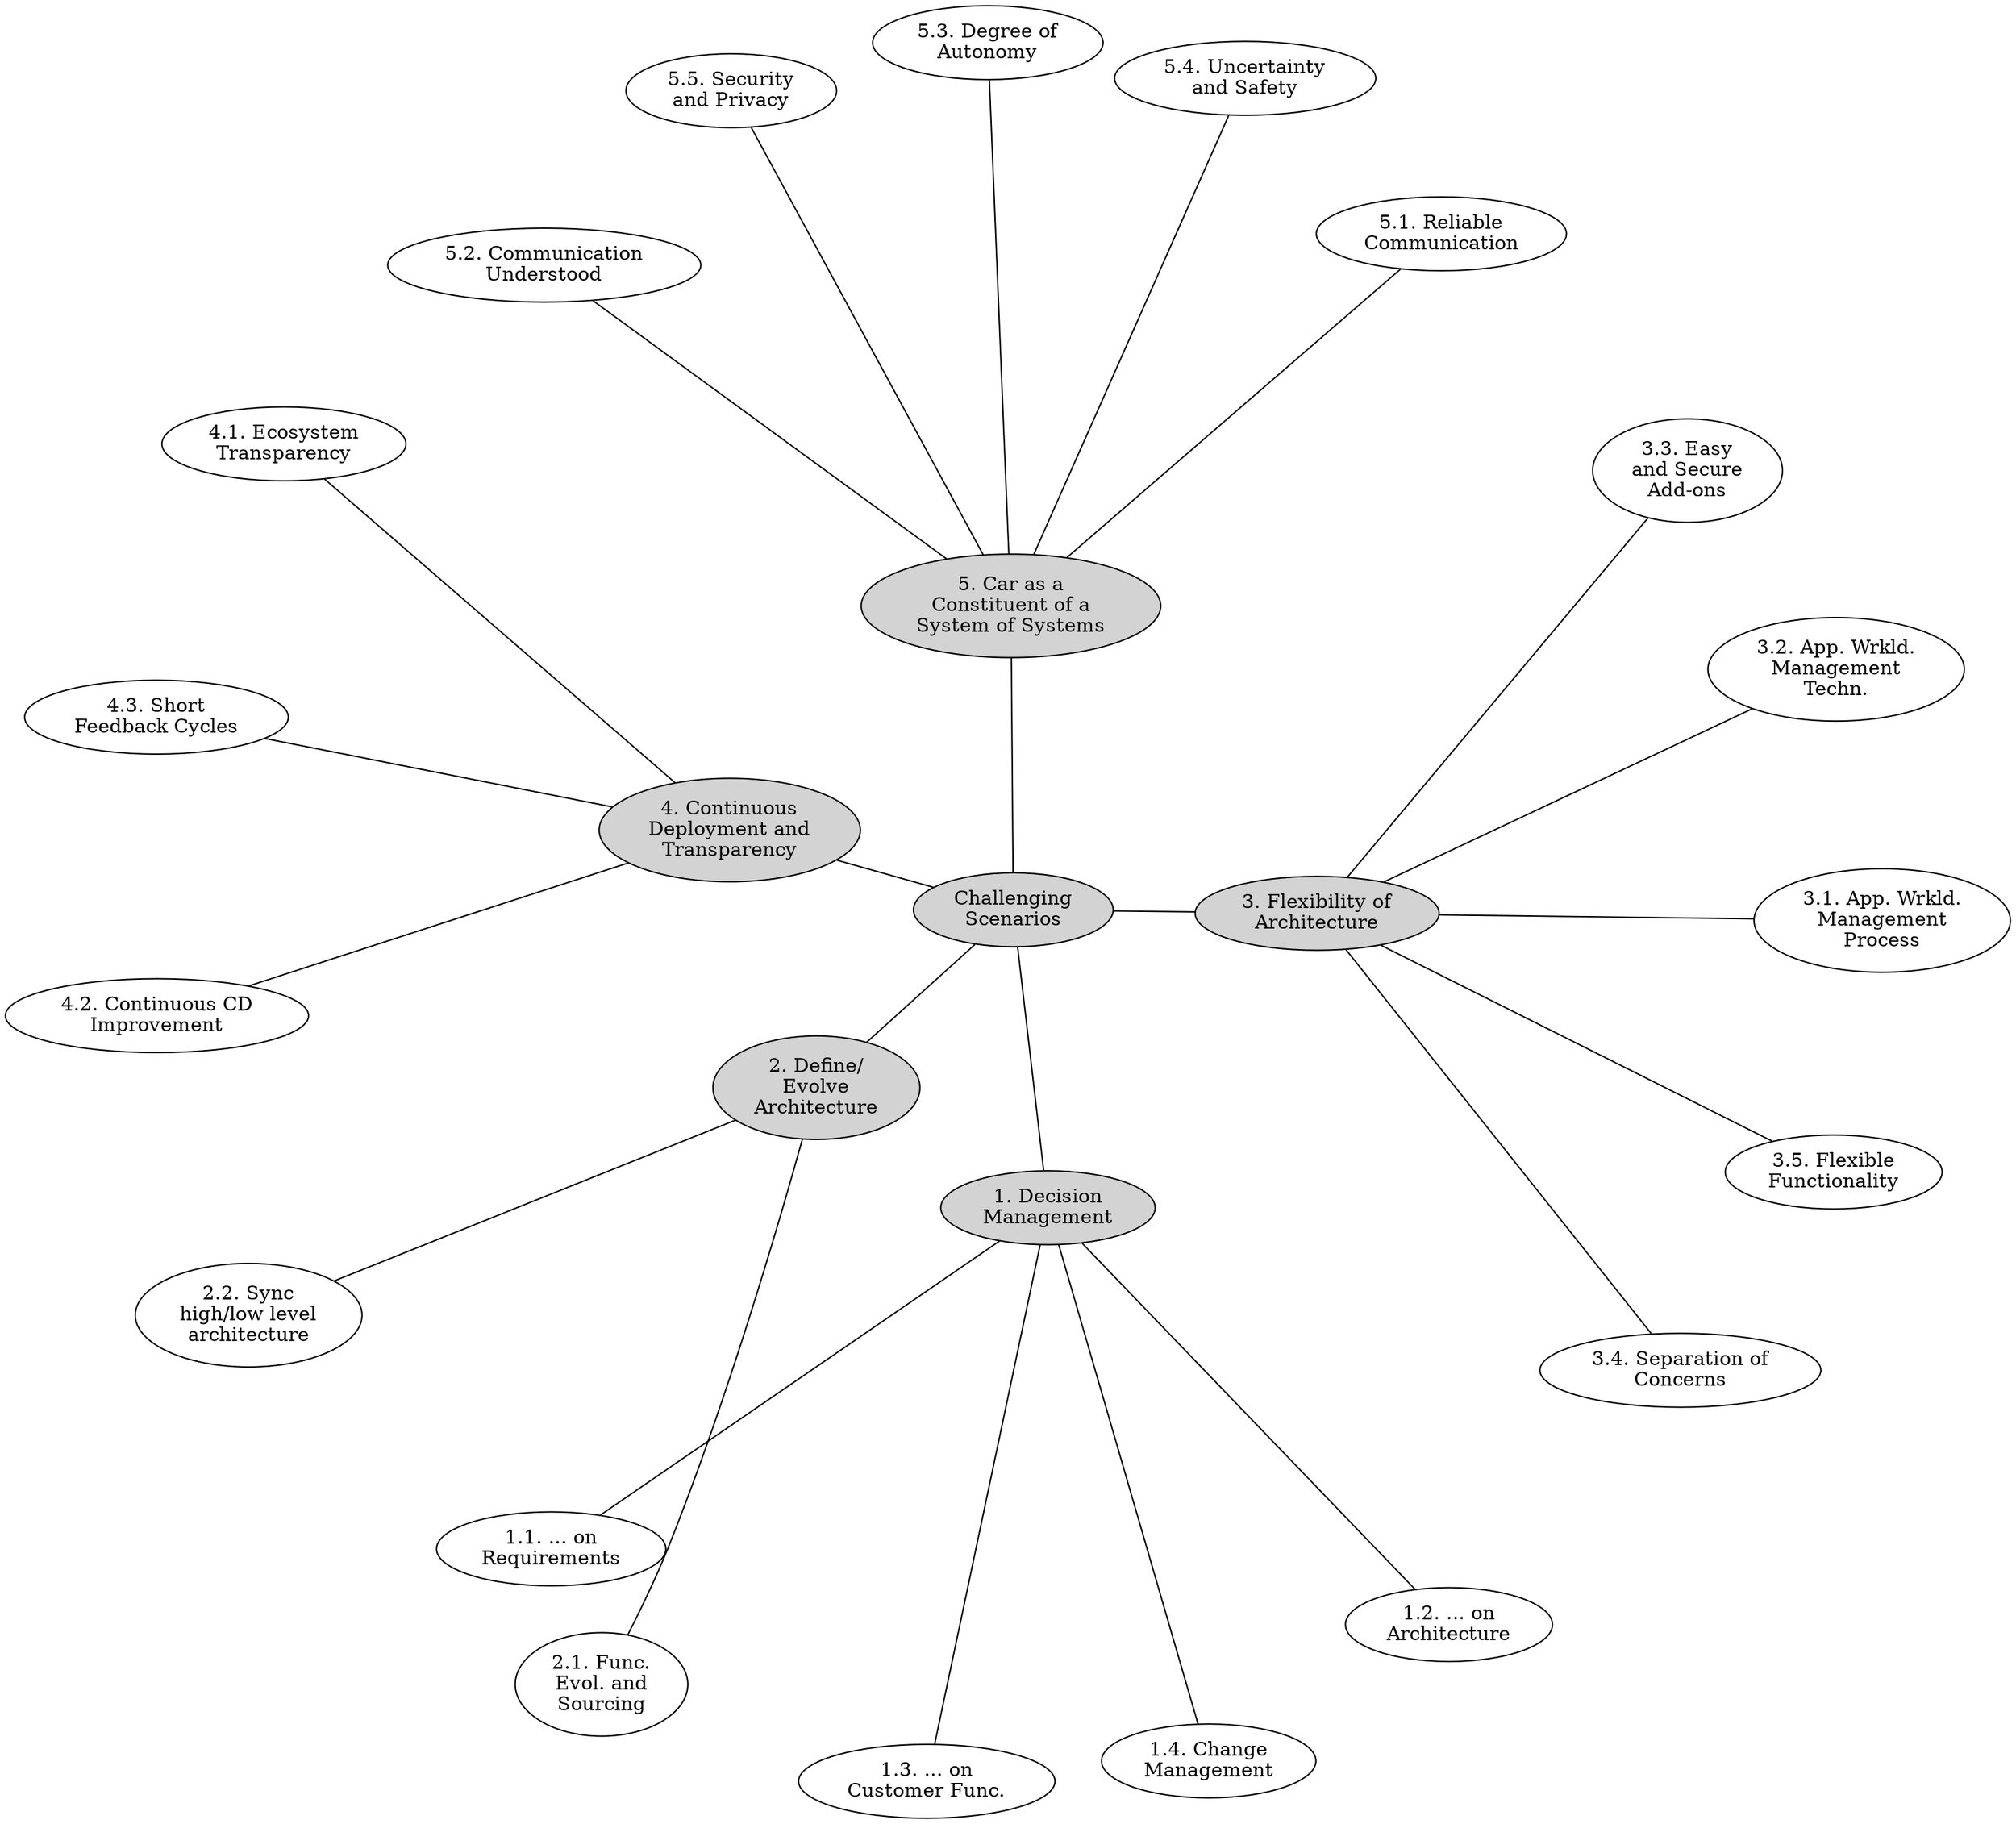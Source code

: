graph UseCases {
  layout=neato;
  overlap=false;
  splines=true;

  {
    node [style=filled];
    node [label="Challenging\nScenarios"] root;
    node [label="1. Decision\nManagement"] s1;
    node [label="2. Define/\nEvolve\nArchitecture"] s2;
    node [label="3. Flexibility of\nArchitecture"] s3;
    node [label="4. Continuous\nDeployment and\nTransparency"] s4;
    node [label="5. Car as a\nConstituent of a\nSystem of Systems"] sos;

    root -- s1;
    root -- s2;
    root -- s3;
    root -- s4;
    root -- sos;
  }

  edge [len=1.9, weight=3];

  { // 1.*
    node [label="1.1. ... on\nRequirements"] s11;
    node [label="1.2. ... on\nArchitecture"] s12;
    node [label="1.3. ... on\nCustomer Func."] s13;
    node [label="1.4. Change\nManagement"] s14;

    s1 -- s11;
    s1 -- s12;
    s1 -- s13;
    s1 -- s14;
  }

  { // 2.*
    node [label="2.1. Func.\nEvol. and\nSourcing"] s21;
    node [label="2.2. Sync\nhigh/low level\narchitecture"] s22;

    s2 -- s21;
    s2 -- s22;
  }

  { // 3.*
    node [label="3.1. App. Wrkld.\nManagement\nProcess"] s31;
    node [label="3.2. App. Wrkld.\nManagement\nTechn."] s32;
    node [label="3.3. Easy\nand Secure\nAdd-ons"] s33;
    node [label="3.4. Separation of\nConcerns"] s34;
    node [label="3.5. Flexible\nFunctionality"] s35;

    s3 -- s31;
    s3 -- s32;
    s3 -- s33;
    s3 -- s34;
    s3 -- s35;
  }

  { // 4.*
    node [label="4.1. Ecosystem\nTransparency"] s41;
    node [label="4.2. Continuous CD\nImprovement"] s42;
    node [label="4.3. Short\nFeedback Cycles"] s43;

    s4 -- s41;
    s4 -- s42;
    s4 -- s43;
  }

  { // 5.*
    node [label="5.1. Reliable\nCommunication"] sos1;
    node [label="5.2. Communication\nUnderstood"] sos2;
    node [label="5.3. Degree of\nAutonomy"] sos3;
    node [label="5.4. Uncertainty\nand Safety"] sos4;
    node [label="5.5. Security\nand Privacy"] sos5;

    sos -- sos1;
    sos -- sos2;
    sos -- sos3;
    sos -- sos4;
    sos -- sos5;
  }
}
